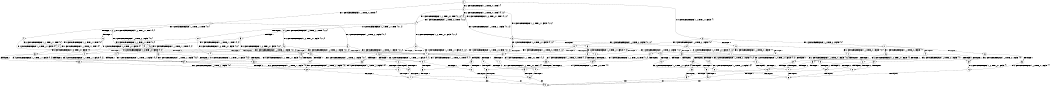digraph BCG {
size = "7, 10.5";
center = TRUE;
node [shape = circle];
0 [peripheries = 2];
0 -> 1 [label = "EX !1 !ATOMIC_EXCH_BRANCH (1, +1, TRUE, +0, 2, TRUE) !{}"];
0 -> 2 [label = "EX !2 !ATOMIC_EXCH_BRANCH (1, +0, TRUE, +0, 1, TRUE) !{}"];
0 -> 3 [label = "EX !0 !ATOMIC_EXCH_BRANCH (1, +1, TRUE, +1, 1, FALSE) !{}"];
1 -> 4 [label = "TERMINATE !1"];
1 -> 5 [label = "EX !2 !ATOMIC_EXCH_BRANCH (1, +0, TRUE, +0, 1, FALSE) !{0, 1}"];
1 -> 6 [label = "EX !0 !ATOMIC_EXCH_BRANCH (1, +1, TRUE, +1, 1, TRUE) !{0, 1}"];
2 -> 7 [label = "EX !1 !ATOMIC_EXCH_BRANCH (1, +1, TRUE, +0, 2, TRUE) !{0, 1, 2}"];
2 -> 8 [label = "EX !0 !ATOMIC_EXCH_BRANCH (1, +1, TRUE, +1, 1, FALSE) !{0, 1, 2}"];
2 -> 9 [label = "EX !2 !ATOMIC_EXCH_BRANCH (1, +0, TRUE, +0, 1, TRUE) !{0, 1, 2}"];
3 -> 10 [label = "TERMINATE !0"];
3 -> 11 [label = "EX !1 !ATOMIC_EXCH_BRANCH (1, +1, TRUE, +0, 2, FALSE) !{0}"];
3 -> 12 [label = "EX !2 !ATOMIC_EXCH_BRANCH (1, +0, TRUE, +0, 1, FALSE) !{0}"];
4 -> 13 [label = "EX !2 !ATOMIC_EXCH_BRANCH (1, +0, TRUE, +0, 1, FALSE) !{0}"];
4 -> 14 [label = "EX !0 !ATOMIC_EXCH_BRANCH (1, +1, TRUE, +1, 1, TRUE) !{0}"];
5 -> 15 [label = "TERMINATE !1"];
5 -> 16 [label = "TERMINATE !2"];
5 -> 17 [label = "EX !0 !ATOMIC_EXCH_BRANCH (1, +1, TRUE, +1, 1, FALSE) !{0, 1, 2}"];
6 -> 18 [label = "TERMINATE !1"];
6 -> 19 [label = "EX !2 !ATOMIC_EXCH_BRANCH (1, +0, TRUE, +0, 1, FALSE) !{0, 1}"];
6 -> 6 [label = "EX !0 !ATOMIC_EXCH_BRANCH (1, +1, TRUE, +1, 1, TRUE) !{0, 1}"];
7 -> 20 [label = "TERMINATE !1"];
7 -> 21 [label = "EX !0 !ATOMIC_EXCH_BRANCH (1, +1, TRUE, +1, 1, TRUE) !{0, 1, 2}"];
7 -> 22 [label = "EX !2 !ATOMIC_EXCH_BRANCH (1, +0, TRUE, +0, 1, FALSE) !{0, 1, 2}"];
8 -> 23 [label = "TERMINATE !0"];
8 -> 24 [label = "EX !1 !ATOMIC_EXCH_BRANCH (1, +1, TRUE, +0, 2, FALSE) !{0, 1, 2}"];
8 -> 25 [label = "EX !2 !ATOMIC_EXCH_BRANCH (1, +0, TRUE, +0, 1, FALSE) !{0, 1, 2}"];
9 -> 7 [label = "EX !1 !ATOMIC_EXCH_BRANCH (1, +1, TRUE, +0, 2, TRUE) !{0, 1, 2}"];
9 -> 8 [label = "EX !0 !ATOMIC_EXCH_BRANCH (1, +1, TRUE, +1, 1, FALSE) !{0, 1, 2}"];
9 -> 9 [label = "EX !2 !ATOMIC_EXCH_BRANCH (1, +0, TRUE, +0, 1, TRUE) !{0, 1, 2}"];
10 -> 26 [label = "EX !1 !ATOMIC_EXCH_BRANCH (1, +1, TRUE, +0, 2, FALSE) !{}"];
10 -> 27 [label = "EX !2 !ATOMIC_EXCH_BRANCH (1, +0, TRUE, +0, 1, FALSE) !{}"];
11 -> 28 [label = "TERMINATE !1"];
11 -> 29 [label = "TERMINATE !0"];
11 -> 30 [label = "EX !2 !ATOMIC_EXCH_BRANCH (1, +0, TRUE, +0, 1, FALSE) !{0, 1}"];
12 -> 31 [label = "TERMINATE !2"];
12 -> 32 [label = "TERMINATE !0"];
12 -> 17 [label = "EX !1 !ATOMIC_EXCH_BRANCH (1, +1, TRUE, +0, 2, TRUE) !{0, 1, 2}"];
13 -> 33 [label = "TERMINATE !2"];
13 -> 34 [label = "EX !0 !ATOMIC_EXCH_BRANCH (1, +1, TRUE, +1, 1, FALSE) !{0, 2}"];
14 -> 35 [label = "EX !2 !ATOMIC_EXCH_BRANCH (1, +0, TRUE, +0, 1, FALSE) !{0}"];
14 -> 14 [label = "EX !0 !ATOMIC_EXCH_BRANCH (1, +1, TRUE, +1, 1, TRUE) !{0}"];
15 -> 33 [label = "TERMINATE !2"];
15 -> 34 [label = "EX !0 !ATOMIC_EXCH_BRANCH (1, +1, TRUE, +1, 1, FALSE) !{0, 2}"];
16 -> 36 [label = "TERMINATE !1"];
16 -> 37 [label = "EX !0 !ATOMIC_EXCH_BRANCH (1, +1, TRUE, +1, 1, FALSE) !{0, 1}"];
17 -> 38 [label = "TERMINATE !1"];
17 -> 39 [label = "TERMINATE !2"];
17 -> 40 [label = "TERMINATE !0"];
18 -> 35 [label = "EX !2 !ATOMIC_EXCH_BRANCH (1, +0, TRUE, +0, 1, FALSE) !{0}"];
18 -> 14 [label = "EX !0 !ATOMIC_EXCH_BRANCH (1, +1, TRUE, +1, 1, TRUE) !{0}"];
19 -> 41 [label = "TERMINATE !1"];
19 -> 42 [label = "TERMINATE !2"];
19 -> 17 [label = "EX !0 !ATOMIC_EXCH_BRANCH (1, +1, TRUE, +1, 1, FALSE) !{0, 1, 2}"];
20 -> 43 [label = "EX !0 !ATOMIC_EXCH_BRANCH (1, +1, TRUE, +1, 1, TRUE) !{0, 2}"];
20 -> 44 [label = "EX !2 !ATOMIC_EXCH_BRANCH (1, +0, TRUE, +0, 1, FALSE) !{0, 2}"];
21 -> 45 [label = "TERMINATE !1"];
21 -> 46 [label = "EX !2 !ATOMIC_EXCH_BRANCH (1, +0, TRUE, +0, 1, FALSE) !{0, 1, 2}"];
21 -> 21 [label = "EX !0 !ATOMIC_EXCH_BRANCH (1, +1, TRUE, +1, 1, TRUE) !{0, 1, 2}"];
22 -> 15 [label = "TERMINATE !1"];
22 -> 16 [label = "TERMINATE !2"];
22 -> 17 [label = "EX !0 !ATOMIC_EXCH_BRANCH (1, +1, TRUE, +1, 1, FALSE) !{0, 1, 2}"];
23 -> 47 [label = "EX !1 !ATOMIC_EXCH_BRANCH (1, +1, TRUE, +0, 2, FALSE) !{1, 2}"];
23 -> 48 [label = "EX !2 !ATOMIC_EXCH_BRANCH (1, +0, TRUE, +0, 1, FALSE) !{1, 2}"];
24 -> 49 [label = "TERMINATE !1"];
24 -> 50 [label = "TERMINATE !0"];
24 -> 51 [label = "EX !2 !ATOMIC_EXCH_BRANCH (1, +0, TRUE, +0, 1, FALSE) !{0, 1, 2}"];
25 -> 31 [label = "TERMINATE !2"];
25 -> 32 [label = "TERMINATE !0"];
25 -> 17 [label = "EX !1 !ATOMIC_EXCH_BRANCH (1, +1, TRUE, +0, 2, TRUE) !{0, 1, 2}"];
26 -> 52 [label = "TERMINATE !1"];
26 -> 53 [label = "EX !2 !ATOMIC_EXCH_BRANCH (1, +0, TRUE, +0, 1, FALSE) !{1}"];
27 -> 54 [label = "TERMINATE !2"];
27 -> 55 [label = "EX !1 !ATOMIC_EXCH_BRANCH (1, +1, TRUE, +0, 2, TRUE) !{1, 2}"];
28 -> 56 [label = "TERMINATE !0"];
28 -> 57 [label = "EX !2 !ATOMIC_EXCH_BRANCH (1, +0, TRUE, +0, 1, FALSE) !{0}"];
29 -> 52 [label = "TERMINATE !1"];
29 -> 53 [label = "EX !2 !ATOMIC_EXCH_BRANCH (1, +0, TRUE, +0, 1, FALSE) !{1}"];
30 -> 58 [label = "TERMINATE !1"];
30 -> 59 [label = "TERMINATE !2"];
30 -> 60 [label = "TERMINATE !0"];
31 -> 61 [label = "TERMINATE !0"];
31 -> 37 [label = "EX !1 !ATOMIC_EXCH_BRANCH (1, +1, TRUE, +0, 2, TRUE) !{0, 1}"];
32 -> 54 [label = "TERMINATE !2"];
32 -> 55 [label = "EX !1 !ATOMIC_EXCH_BRANCH (1, +1, TRUE, +0, 2, TRUE) !{1, 2}"];
33 -> 62 [label = "EX !0 !ATOMIC_EXCH_BRANCH (1, +1, TRUE, +1, 1, FALSE) !{0}"];
34 -> 63 [label = "TERMINATE !2"];
34 -> 64 [label = "TERMINATE !0"];
35 -> 65 [label = "TERMINATE !2"];
35 -> 34 [label = "EX !0 !ATOMIC_EXCH_BRANCH (1, +1, TRUE, +1, 1, FALSE) !{0, 2}"];
36 -> 62 [label = "EX !0 !ATOMIC_EXCH_BRANCH (1, +1, TRUE, +1, 1, FALSE) !{0}"];
37 -> 66 [label = "TERMINATE !1"];
37 -> 67 [label = "TERMINATE !0"];
38 -> 63 [label = "TERMINATE !2"];
38 -> 64 [label = "TERMINATE !0"];
39 -> 66 [label = "TERMINATE !1"];
39 -> 67 [label = "TERMINATE !0"];
40 -> 68 [label = "TERMINATE !1"];
40 -> 69 [label = "TERMINATE !2"];
41 -> 65 [label = "TERMINATE !2"];
41 -> 34 [label = "EX !0 !ATOMIC_EXCH_BRANCH (1, +1, TRUE, +1, 1, FALSE) !{0, 2}"];
42 -> 70 [label = "TERMINATE !1"];
42 -> 37 [label = "EX !0 !ATOMIC_EXCH_BRANCH (1, +1, TRUE, +1, 1, FALSE) !{0, 1}"];
43 -> 71 [label = "EX !2 !ATOMIC_EXCH_BRANCH (1, +0, TRUE, +0, 1, FALSE) !{0, 2}"];
43 -> 43 [label = "EX !0 !ATOMIC_EXCH_BRANCH (1, +1, TRUE, +1, 1, TRUE) !{0, 2}"];
44 -> 33 [label = "TERMINATE !2"];
44 -> 34 [label = "EX !0 !ATOMIC_EXCH_BRANCH (1, +1, TRUE, +1, 1, FALSE) !{0, 2}"];
45 -> 71 [label = "EX !2 !ATOMIC_EXCH_BRANCH (1, +0, TRUE, +0, 1, FALSE) !{0, 2}"];
45 -> 43 [label = "EX !0 !ATOMIC_EXCH_BRANCH (1, +1, TRUE, +1, 1, TRUE) !{0, 2}"];
46 -> 41 [label = "TERMINATE !1"];
46 -> 42 [label = "TERMINATE !2"];
46 -> 17 [label = "EX !0 !ATOMIC_EXCH_BRANCH (1, +1, TRUE, +1, 1, FALSE) !{0, 1, 2}"];
47 -> 72 [label = "TERMINATE !1"];
47 -> 73 [label = "EX !2 !ATOMIC_EXCH_BRANCH (1, +0, TRUE, +0, 1, FALSE) !{1, 2}"];
48 -> 54 [label = "TERMINATE !2"];
48 -> 55 [label = "EX !1 !ATOMIC_EXCH_BRANCH (1, +1, TRUE, +0, 2, TRUE) !{1, 2}"];
49 -> 74 [label = "TERMINATE !0"];
49 -> 75 [label = "EX !2 !ATOMIC_EXCH_BRANCH (1, +0, TRUE, +0, 1, FALSE) !{0, 2}"];
50 -> 72 [label = "TERMINATE !1"];
50 -> 73 [label = "EX !2 !ATOMIC_EXCH_BRANCH (1, +0, TRUE, +0, 1, FALSE) !{1, 2}"];
51 -> 58 [label = "TERMINATE !1"];
51 -> 59 [label = "TERMINATE !2"];
51 -> 60 [label = "TERMINATE !0"];
52 -> 76 [label = "EX !2 !ATOMIC_EXCH_BRANCH (1, +0, TRUE, +0, 1, FALSE) !{}"];
53 -> 77 [label = "TERMINATE !1"];
53 -> 78 [label = "TERMINATE !2"];
54 -> 79 [label = "EX !1 !ATOMIC_EXCH_BRANCH (1, +1, TRUE, +0, 2, TRUE) !{1}"];
55 -> 68 [label = "TERMINATE !1"];
55 -> 69 [label = "TERMINATE !2"];
56 -> 76 [label = "EX !2 !ATOMIC_EXCH_BRANCH (1, +0, TRUE, +0, 1, FALSE) !{}"];
57 -> 80 [label = "TERMINATE !2"];
57 -> 81 [label = "TERMINATE !0"];
58 -> 80 [label = "TERMINATE !2"];
58 -> 81 [label = "TERMINATE !0"];
59 -> 82 [label = "TERMINATE !1"];
59 -> 83 [label = "TERMINATE !0"];
60 -> 77 [label = "TERMINATE !1"];
60 -> 78 [label = "TERMINATE !2"];
61 -> 79 [label = "EX !1 !ATOMIC_EXCH_BRANCH (1, +1, TRUE, +0, 2, TRUE) !{1}"];
62 -> 84 [label = "TERMINATE !0"];
63 -> 84 [label = "TERMINATE !0"];
64 -> 85 [label = "TERMINATE !2"];
65 -> 62 [label = "EX !0 !ATOMIC_EXCH_BRANCH (1, +1, TRUE, +1, 1, FALSE) !{0}"];
66 -> 84 [label = "TERMINATE !0"];
67 -> 86 [label = "TERMINATE !1"];
68 -> 85 [label = "TERMINATE !2"];
69 -> 86 [label = "TERMINATE !1"];
70 -> 62 [label = "EX !0 !ATOMIC_EXCH_BRANCH (1, +1, TRUE, +1, 1, FALSE) !{0}"];
71 -> 65 [label = "TERMINATE !2"];
71 -> 34 [label = "EX !0 !ATOMIC_EXCH_BRANCH (1, +1, TRUE, +1, 1, FALSE) !{0, 2}"];
72 -> 87 [label = "EX !2 !ATOMIC_EXCH_BRANCH (1, +0, TRUE, +0, 1, FALSE) !{2}"];
73 -> 77 [label = "TERMINATE !1"];
73 -> 78 [label = "TERMINATE !2"];
74 -> 87 [label = "EX !2 !ATOMIC_EXCH_BRANCH (1, +0, TRUE, +0, 1, FALSE) !{2}"];
75 -> 80 [label = "TERMINATE !2"];
75 -> 81 [label = "TERMINATE !0"];
76 -> 88 [label = "TERMINATE !2"];
77 -> 88 [label = "TERMINATE !2"];
78 -> 89 [label = "TERMINATE !1"];
79 -> 86 [label = "TERMINATE !1"];
80 -> 90 [label = "TERMINATE !0"];
81 -> 88 [label = "TERMINATE !2"];
82 -> 90 [label = "TERMINATE !0"];
83 -> 89 [label = "TERMINATE !1"];
84 -> 91 [label = "exit"];
85 -> 91 [label = "exit"];
86 -> 91 [label = "exit"];
87 -> 88 [label = "TERMINATE !2"];
88 -> 91 [label = "exit"];
89 -> 91 [label = "exit"];
90 -> 91 [label = "exit"];
}
